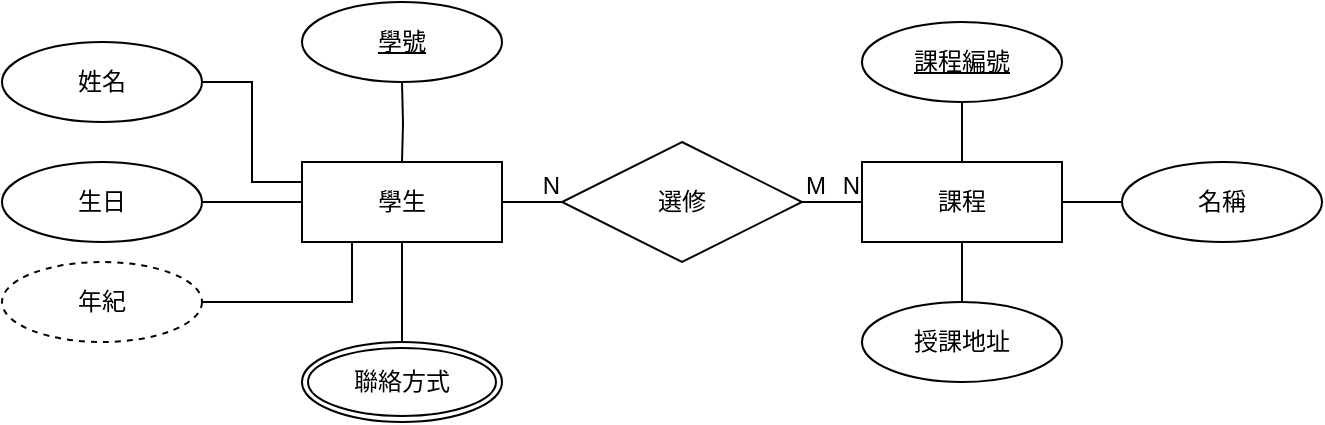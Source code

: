 <mxfile version="21.1.5" type="github">
  <diagram id="R2lEEEUBdFMjLlhIrx00" name="Page-1">
    <mxGraphModel dx="1260" dy="695" grid="1" gridSize="10" guides="1" tooltips="1" connect="1" arrows="1" fold="1" page="1" pageScale="1" pageWidth="850" pageHeight="1100" math="0" shadow="0" extFonts="Permanent Marker^https://fonts.googleapis.com/css?family=Permanent+Marker">
      <root>
        <mxCell id="0" />
        <mxCell id="1" parent="0" />
        <mxCell id="tpq_mVO97tBHsx010xYn-2" value="學生" style="whiteSpace=wrap;html=1;align=center;" vertex="1" parent="1">
          <mxGeometry x="190" y="260" width="100" height="40" as="geometry" />
        </mxCell>
        <mxCell id="tpq_mVO97tBHsx010xYn-56" value="" style="edgeStyle=orthogonalEdgeStyle;rounded=0;orthogonalLoop=1;jettySize=auto;html=1;endArrow=none;endFill=0;" edge="1" parent="1" source="tpq_mVO97tBHsx010xYn-3" target="tpq_mVO97tBHsx010xYn-45">
          <mxGeometry relative="1" as="geometry" />
        </mxCell>
        <mxCell id="tpq_mVO97tBHsx010xYn-3" value="課程" style="whiteSpace=wrap;html=1;align=center;" vertex="1" parent="1">
          <mxGeometry x="470" y="260" width="100" height="40" as="geometry" />
        </mxCell>
        <mxCell id="tpq_mVO97tBHsx010xYn-5" value="選修" style="shape=rhombus;perimeter=rhombusPerimeter;whiteSpace=wrap;html=1;align=center;" vertex="1" parent="1">
          <mxGeometry x="320" y="250" width="120" height="60" as="geometry" />
        </mxCell>
        <mxCell id="tpq_mVO97tBHsx010xYn-37" style="edgeStyle=orthogonalEdgeStyle;rounded=0;orthogonalLoop=1;jettySize=auto;html=1;entryX=0.5;entryY=0;entryDx=0;entryDy=0;endArrow=none;endFill=0;" edge="1" parent="1" target="tpq_mVO97tBHsx010xYn-2">
          <mxGeometry relative="1" as="geometry">
            <mxPoint x="240" y="220" as="sourcePoint" />
          </mxGeometry>
        </mxCell>
        <mxCell id="tpq_mVO97tBHsx010xYn-38" value="" style="edgeStyle=orthogonalEdgeStyle;rounded=0;orthogonalLoop=1;jettySize=auto;html=1;entryX=0.25;entryY=1;entryDx=0;entryDy=0;endArrow=none;endFill=0;" edge="1" parent="1" source="tpq_mVO97tBHsx010xYn-12" target="tpq_mVO97tBHsx010xYn-2">
          <mxGeometry relative="1" as="geometry" />
        </mxCell>
        <mxCell id="tpq_mVO97tBHsx010xYn-12" value="年紀" style="ellipse;whiteSpace=wrap;html=1;align=center;dashed=1;" vertex="1" parent="1">
          <mxGeometry x="40" y="310" width="100" height="40" as="geometry" />
        </mxCell>
        <mxCell id="tpq_mVO97tBHsx010xYn-20" value="" style="edgeStyle=orthogonalEdgeStyle;rounded=0;orthogonalLoop=1;jettySize=auto;html=1;endArrow=none;endFill=0;" edge="1" parent="1" source="tpq_mVO97tBHsx010xYn-13" target="tpq_mVO97tBHsx010xYn-2">
          <mxGeometry relative="1" as="geometry" />
        </mxCell>
        <mxCell id="tpq_mVO97tBHsx010xYn-13" value="生日" style="ellipse;whiteSpace=wrap;html=1;align=center;" vertex="1" parent="1">
          <mxGeometry x="40" y="260" width="100" height="40" as="geometry" />
        </mxCell>
        <mxCell id="tpq_mVO97tBHsx010xYn-25" value="" style="edgeStyle=orthogonalEdgeStyle;rounded=0;orthogonalLoop=1;jettySize=auto;html=1;entryX=0;entryY=0.25;entryDx=0;entryDy=0;endArrow=none;endFill=0;" edge="1" parent="1" source="tpq_mVO97tBHsx010xYn-14" target="tpq_mVO97tBHsx010xYn-2">
          <mxGeometry relative="1" as="geometry" />
        </mxCell>
        <mxCell id="tpq_mVO97tBHsx010xYn-14" value="姓名" style="ellipse;whiteSpace=wrap;html=1;align=center;" vertex="1" parent="1">
          <mxGeometry x="40" y="200" width="100" height="40" as="geometry" />
        </mxCell>
        <mxCell id="tpq_mVO97tBHsx010xYn-21" value="" style="edgeStyle=orthogonalEdgeStyle;rounded=0;orthogonalLoop=1;jettySize=auto;html=1;endArrow=none;endFill=0;" edge="1" parent="1" source="tpq_mVO97tBHsx010xYn-15" target="tpq_mVO97tBHsx010xYn-2">
          <mxGeometry relative="1" as="geometry" />
        </mxCell>
        <mxCell id="tpq_mVO97tBHsx010xYn-15" value="聯絡方式" style="ellipse;shape=doubleEllipse;margin=3;whiteSpace=wrap;html=1;align=center;" vertex="1" parent="1">
          <mxGeometry x="190" y="350" width="100" height="40" as="geometry" />
        </mxCell>
        <mxCell id="tpq_mVO97tBHsx010xYn-54" value="" style="edgeStyle=orthogonalEdgeStyle;rounded=0;orthogonalLoop=1;jettySize=auto;html=1;entryX=0.5;entryY=0;entryDx=0;entryDy=0;endArrow=none;endFill=0;" edge="1" parent="1" source="tpq_mVO97tBHsx010xYn-42" target="tpq_mVO97tBHsx010xYn-3">
          <mxGeometry relative="1" as="geometry" />
        </mxCell>
        <mxCell id="tpq_mVO97tBHsx010xYn-42" value="課程編號" style="ellipse;whiteSpace=wrap;html=1;align=center;fontStyle=4;" vertex="1" parent="1">
          <mxGeometry x="470" y="190" width="100" height="40" as="geometry" />
        </mxCell>
        <mxCell id="tpq_mVO97tBHsx010xYn-43" value="學號" style="ellipse;whiteSpace=wrap;html=1;align=center;fontStyle=4;" vertex="1" parent="1">
          <mxGeometry x="190" y="180" width="100" height="40" as="geometry" />
        </mxCell>
        <mxCell id="tpq_mVO97tBHsx010xYn-55" value="" style="edgeStyle=orthogonalEdgeStyle;rounded=0;orthogonalLoop=1;jettySize=auto;html=1;endArrow=none;endFill=0;" edge="1" parent="1" source="tpq_mVO97tBHsx010xYn-44" target="tpq_mVO97tBHsx010xYn-3">
          <mxGeometry relative="1" as="geometry" />
        </mxCell>
        <mxCell id="tpq_mVO97tBHsx010xYn-44" value="名稱" style="ellipse;whiteSpace=wrap;html=1;align=center;" vertex="1" parent="1">
          <mxGeometry x="600" y="260" width="100" height="40" as="geometry" />
        </mxCell>
        <mxCell id="tpq_mVO97tBHsx010xYn-45" value="授課地址" style="ellipse;whiteSpace=wrap;html=1;align=center;" vertex="1" parent="1">
          <mxGeometry x="470" y="330" width="100" height="40" as="geometry" />
        </mxCell>
        <mxCell id="tpq_mVO97tBHsx010xYn-46" value="" style="endArrow=none;html=1;rounded=0;" edge="1" parent="1">
          <mxGeometry relative="1" as="geometry">
            <mxPoint x="290" y="280" as="sourcePoint" />
            <mxPoint x="320" y="280" as="targetPoint" />
          </mxGeometry>
        </mxCell>
        <mxCell id="tpq_mVO97tBHsx010xYn-47" value="N" style="resizable=0;html=1;whiteSpace=wrap;align=right;verticalAlign=bottom;" connectable="0" vertex="1" parent="tpq_mVO97tBHsx010xYn-46">
          <mxGeometry x="1" relative="1" as="geometry" />
        </mxCell>
        <mxCell id="tpq_mVO97tBHsx010xYn-48" value="" style="endArrow=none;html=1;rounded=0;entryX=0;entryY=0.5;entryDx=0;entryDy=0;" edge="1" parent="1" target="tpq_mVO97tBHsx010xYn-3">
          <mxGeometry relative="1" as="geometry">
            <mxPoint x="440" y="280" as="sourcePoint" />
            <mxPoint x="600" y="280" as="targetPoint" />
          </mxGeometry>
        </mxCell>
        <mxCell id="tpq_mVO97tBHsx010xYn-49" value="M" style="resizable=0;html=1;whiteSpace=wrap;align=left;verticalAlign=bottom;" connectable="0" vertex="1" parent="tpq_mVO97tBHsx010xYn-48">
          <mxGeometry x="-1" relative="1" as="geometry" />
        </mxCell>
        <mxCell id="tpq_mVO97tBHsx010xYn-50" value="N" style="resizable=0;html=1;whiteSpace=wrap;align=right;verticalAlign=bottom;" connectable="0" vertex="1" parent="tpq_mVO97tBHsx010xYn-48">
          <mxGeometry x="1" relative="1" as="geometry" />
        </mxCell>
      </root>
    </mxGraphModel>
  </diagram>
</mxfile>
